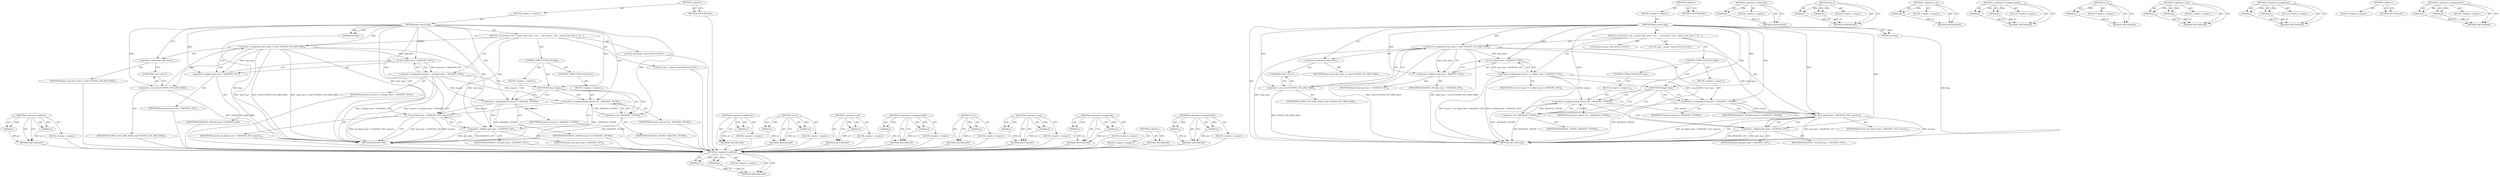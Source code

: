 digraph "&lt;operators&gt;.assignmentOr" {
vulnerable_79 [label=<(METHOD,&lt;operator&gt;.addition)>];
vulnerable_80 [label=<(PARAM,p1)>];
vulnerable_81 [label=<(PARAM,p2)>];
vulnerable_82 [label=<(BLOCK,&lt;empty&gt;,&lt;empty&gt;)>];
vulnerable_83 [label=<(METHOD_RETURN,ANY)>];
vulnerable_6 [label=<(METHOD,&lt;global&gt;)<SUB>1</SUB>>];
vulnerable_7 [label=<(BLOCK,&lt;empty&gt;,&lt;empty&gt;)<SUB>1</SUB>>];
vulnerable_8 [label=<(METHOD,qrio_cpuwd_flag)<SUB>1</SUB>>];
vulnerable_9 [label=<(PARAM,bool flag)<SUB>1</SUB>>];
vulnerable_10 [label=<(BLOCK,{
 	u8 reason1;
 	void __iomem *qrio_base = (vo...,{
 	u8 reason1;
 	void __iomem *qrio_base = (vo...)<SUB>2</SUB>>];
vulnerable_11 [label="<(LOCAL,u8 reason1: u8)<SUB>3</SUB>>"];
vulnerable_12 [label="<(LOCAL,void __iomem: void)<SUB>4</SUB>>"];
vulnerable_13 [label=<(&lt;operator&gt;.assignment,*qrio_base = (void *)CONFIG_SYS_QRIO_BASE)<SUB>4</SUB>>];
vulnerable_14 [label=<(&lt;operator&gt;.indirection,*qrio_base)<SUB>4</SUB>>];
vulnerable_15 [label=<(IDENTIFIER,qrio_base,*qrio_base = (void *)CONFIG_SYS_QRIO_BASE)<SUB>4</SUB>>];
vulnerable_16 [label=<(&lt;operator&gt;.cast,(void *)CONFIG_SYS_QRIO_BASE)<SUB>4</SUB>>];
vulnerable_17 [label=<(UNKNOWN,void *,void *)<SUB>4</SUB>>];
vulnerable_18 [label=<(IDENTIFIER,CONFIG_SYS_QRIO_BASE,(void *)CONFIG_SYS_QRIO_BASE)<SUB>4</SUB>>];
vulnerable_19 [label=<(&lt;operator&gt;.assignment,reason1 = in_8(qrio_base + REASON1_OFF))<SUB>5</SUB>>];
vulnerable_20 [label=<(IDENTIFIER,reason1,reason1 = in_8(qrio_base + REASON1_OFF))<SUB>5</SUB>>];
vulnerable_21 [label=<(in_8,in_8(qrio_base + REASON1_OFF))<SUB>5</SUB>>];
vulnerable_22 [label=<(&lt;operator&gt;.addition,qrio_base + REASON1_OFF)<SUB>5</SUB>>];
vulnerable_23 [label=<(IDENTIFIER,qrio_base,qrio_base + REASON1_OFF)<SUB>5</SUB>>];
vulnerable_24 [label=<(IDENTIFIER,REASON1_OFF,qrio_base + REASON1_OFF)<SUB>5</SUB>>];
vulnerable_25 [label=<(CONTROL_STRUCTURE,IF,if (flag))<SUB>6</SUB>>];
vulnerable_26 [label=<(IDENTIFIER,flag,if (flag))<SUB>6</SUB>>];
vulnerable_27 [label=<(BLOCK,&lt;empty&gt;,&lt;empty&gt;)<SUB>7</SUB>>];
vulnerable_28 [label=<(&lt;operators&gt;.assignmentOr,reason1 |= REASON1_CPUWD)<SUB>7</SUB>>];
vulnerable_29 [label=<(IDENTIFIER,reason1,reason1 |= REASON1_CPUWD)<SUB>7</SUB>>];
vulnerable_30 [label=<(IDENTIFIER,REASON1_CPUWD,reason1 |= REASON1_CPUWD)<SUB>7</SUB>>];
vulnerable_31 [label=<(CONTROL_STRUCTURE,ELSE,else)<SUB>9</SUB>>];
vulnerable_32 [label=<(BLOCK,&lt;empty&gt;,&lt;empty&gt;)<SUB>9</SUB>>];
vulnerable_33 [label=<(&lt;operators&gt;.assignmentAnd,reason1 &amp;= ~REASON1_CPUWD)<SUB>9</SUB>>];
vulnerable_34 [label=<(IDENTIFIER,reason1,reason1 &amp;= ~REASON1_CPUWD)<SUB>9</SUB>>];
vulnerable_35 [label=<(&lt;operator&gt;.not,~REASON1_CPUWD)<SUB>9</SUB>>];
vulnerable_36 [label=<(IDENTIFIER,REASON1_CPUWD,~REASON1_CPUWD)<SUB>9</SUB>>];
vulnerable_37 [label=<(out_8,out_8(qrio_base + REASON1_OFF, reason1))<SUB>10</SUB>>];
vulnerable_38 [label=<(&lt;operator&gt;.addition,qrio_base + REASON1_OFF)<SUB>10</SUB>>];
vulnerable_39 [label=<(IDENTIFIER,qrio_base,qrio_base + REASON1_OFF)<SUB>10</SUB>>];
vulnerable_40 [label=<(IDENTIFIER,REASON1_OFF,qrio_base + REASON1_OFF)<SUB>10</SUB>>];
vulnerable_41 [label=<(IDENTIFIER,reason1,out_8(qrio_base + REASON1_OFF, reason1))<SUB>10</SUB>>];
vulnerable_42 [label=<(METHOD_RETURN,void)<SUB>1</SUB>>];
vulnerable_44 [label=<(METHOD_RETURN,ANY)<SUB>1</SUB>>];
vulnerable_66 [label=<(METHOD,&lt;operator&gt;.indirection)>];
vulnerable_67 [label=<(PARAM,p1)>];
vulnerable_68 [label=<(BLOCK,&lt;empty&gt;,&lt;empty&gt;)>];
vulnerable_69 [label=<(METHOD_RETURN,ANY)>];
vulnerable_98 [label=<(METHOD,out_8)>];
vulnerable_99 [label=<(PARAM,p1)>];
vulnerable_100 [label=<(PARAM,p2)>];
vulnerable_101 [label=<(BLOCK,&lt;empty&gt;,&lt;empty&gt;)>];
vulnerable_102 [label=<(METHOD_RETURN,ANY)>];
vulnerable_94 [label=<(METHOD,&lt;operator&gt;.not)>];
vulnerable_95 [label=<(PARAM,p1)>];
vulnerable_96 [label=<(BLOCK,&lt;empty&gt;,&lt;empty&gt;)>];
vulnerable_97 [label=<(METHOD_RETURN,ANY)>];
vulnerable_89 [label=<(METHOD,&lt;operators&gt;.assignmentAnd)>];
vulnerable_90 [label=<(PARAM,p1)>];
vulnerable_91 [label=<(PARAM,p2)>];
vulnerable_92 [label=<(BLOCK,&lt;empty&gt;,&lt;empty&gt;)>];
vulnerable_93 [label=<(METHOD_RETURN,ANY)>];
vulnerable_75 [label=<(METHOD,in_8)>];
vulnerable_76 [label=<(PARAM,p1)>];
vulnerable_77 [label=<(BLOCK,&lt;empty&gt;,&lt;empty&gt;)>];
vulnerable_78 [label=<(METHOD_RETURN,ANY)>];
vulnerable_70 [label=<(METHOD,&lt;operator&gt;.cast)>];
vulnerable_71 [label=<(PARAM,p1)>];
vulnerable_72 [label=<(PARAM,p2)>];
vulnerable_73 [label=<(BLOCK,&lt;empty&gt;,&lt;empty&gt;)>];
vulnerable_74 [label=<(METHOD_RETURN,ANY)>];
vulnerable_61 [label=<(METHOD,&lt;operator&gt;.assignment)>];
vulnerable_62 [label=<(PARAM,p1)>];
vulnerable_63 [label=<(PARAM,p2)>];
vulnerable_64 [label=<(BLOCK,&lt;empty&gt;,&lt;empty&gt;)>];
vulnerable_65 [label=<(METHOD_RETURN,ANY)>];
vulnerable_55 [label=<(METHOD,&lt;global&gt;)<SUB>1</SUB>>];
vulnerable_56 [label=<(BLOCK,&lt;empty&gt;,&lt;empty&gt;)>];
vulnerable_57 [label=<(METHOD_RETURN,ANY)>];
vulnerable_84 [label=<(METHOD,&lt;operators&gt;.assignmentOr)>];
vulnerable_85 [label=<(PARAM,p1)>];
vulnerable_86 [label=<(PARAM,p2)>];
vulnerable_87 [label=<(BLOCK,&lt;empty&gt;,&lt;empty&gt;)>];
vulnerable_88 [label=<(METHOD_RETURN,ANY)>];
fixed_79 [label=<(METHOD,&lt;operator&gt;.addition)>];
fixed_80 [label=<(PARAM,p1)>];
fixed_81 [label=<(PARAM,p2)>];
fixed_82 [label=<(BLOCK,&lt;empty&gt;,&lt;empty&gt;)>];
fixed_83 [label=<(METHOD_RETURN,ANY)>];
fixed_6 [label=<(METHOD,&lt;global&gt;)<SUB>1</SUB>>];
fixed_7 [label=<(BLOCK,&lt;empty&gt;,&lt;empty&gt;)<SUB>1</SUB>>];
fixed_8 [label=<(METHOD,qrio_cpuwd_flag)<SUB>1</SUB>>];
fixed_9 [label=<(PARAM,bool flag)<SUB>1</SUB>>];
fixed_10 [label=<(BLOCK,{
 	u8 reason1;
 	void __iomem *qrio_base = (vo...,{
 	u8 reason1;
 	void __iomem *qrio_base = (vo...)<SUB>2</SUB>>];
fixed_11 [label="<(LOCAL,u8 reason1: u8)<SUB>3</SUB>>"];
fixed_12 [label="<(LOCAL,void __iomem: void)<SUB>4</SUB>>"];
fixed_13 [label=<(&lt;operator&gt;.assignment,*qrio_base = (void *)CONFIG_SYS_QRIO_BASE)<SUB>4</SUB>>];
fixed_14 [label=<(&lt;operator&gt;.indirection,*qrio_base)<SUB>4</SUB>>];
fixed_15 [label=<(IDENTIFIER,qrio_base,*qrio_base = (void *)CONFIG_SYS_QRIO_BASE)<SUB>4</SUB>>];
fixed_16 [label=<(&lt;operator&gt;.cast,(void *)CONFIG_SYS_QRIO_BASE)<SUB>4</SUB>>];
fixed_17 [label=<(UNKNOWN,void *,void *)<SUB>4</SUB>>];
fixed_18 [label=<(IDENTIFIER,CONFIG_SYS_QRIO_BASE,(void *)CONFIG_SYS_QRIO_BASE)<SUB>4</SUB>>];
fixed_19 [label=<(&lt;operator&gt;.assignment,reason1 = in_8(qrio_base + REASON1_OFF))<SUB>6</SUB>>];
fixed_20 [label=<(IDENTIFIER,reason1,reason1 = in_8(qrio_base + REASON1_OFF))<SUB>6</SUB>>];
fixed_21 [label=<(in_8,in_8(qrio_base + REASON1_OFF))<SUB>6</SUB>>];
fixed_22 [label=<(&lt;operator&gt;.addition,qrio_base + REASON1_OFF)<SUB>6</SUB>>];
fixed_23 [label=<(IDENTIFIER,qrio_base,qrio_base + REASON1_OFF)<SUB>6</SUB>>];
fixed_24 [label=<(IDENTIFIER,REASON1_OFF,qrio_base + REASON1_OFF)<SUB>6</SUB>>];
fixed_25 [label=<(CONTROL_STRUCTURE,IF,if (flag))<SUB>7</SUB>>];
fixed_26 [label=<(IDENTIFIER,flag,if (flag))<SUB>7</SUB>>];
fixed_27 [label=<(BLOCK,&lt;empty&gt;,&lt;empty&gt;)<SUB>8</SUB>>];
fixed_28 [label=<(&lt;operators&gt;.assignmentOr,reason1 |= REASON1_CPUWD)<SUB>8</SUB>>];
fixed_29 [label=<(IDENTIFIER,reason1,reason1 |= REASON1_CPUWD)<SUB>8</SUB>>];
fixed_30 [label=<(IDENTIFIER,REASON1_CPUWD,reason1 |= REASON1_CPUWD)<SUB>8</SUB>>];
fixed_31 [label=<(CONTROL_STRUCTURE,ELSE,else)<SUB>10</SUB>>];
fixed_32 [label=<(BLOCK,&lt;empty&gt;,&lt;empty&gt;)<SUB>10</SUB>>];
fixed_33 [label=<(&lt;operators&gt;.assignmentAnd,reason1 &amp;= ~REASON1_CPUWD)<SUB>10</SUB>>];
fixed_34 [label=<(IDENTIFIER,reason1,reason1 &amp;= ~REASON1_CPUWD)<SUB>10</SUB>>];
fixed_35 [label=<(&lt;operator&gt;.not,~REASON1_CPUWD)<SUB>10</SUB>>];
fixed_36 [label=<(IDENTIFIER,REASON1_CPUWD,~REASON1_CPUWD)<SUB>10</SUB>>];
fixed_37 [label=<(out_8,out_8(qrio_base + REASON1_OFF, reason1))<SUB>11</SUB>>];
fixed_38 [label=<(&lt;operator&gt;.addition,qrio_base + REASON1_OFF)<SUB>11</SUB>>];
fixed_39 [label=<(IDENTIFIER,qrio_base,qrio_base + REASON1_OFF)<SUB>11</SUB>>];
fixed_40 [label=<(IDENTIFIER,REASON1_OFF,qrio_base + REASON1_OFF)<SUB>11</SUB>>];
fixed_41 [label=<(IDENTIFIER,reason1,out_8(qrio_base + REASON1_OFF, reason1))<SUB>11</SUB>>];
fixed_42 [label=<(METHOD_RETURN,void)<SUB>1</SUB>>];
fixed_44 [label=<(METHOD_RETURN,ANY)<SUB>1</SUB>>];
fixed_66 [label=<(METHOD,&lt;operator&gt;.indirection)>];
fixed_67 [label=<(PARAM,p1)>];
fixed_68 [label=<(BLOCK,&lt;empty&gt;,&lt;empty&gt;)>];
fixed_69 [label=<(METHOD_RETURN,ANY)>];
fixed_98 [label=<(METHOD,out_8)>];
fixed_99 [label=<(PARAM,p1)>];
fixed_100 [label=<(PARAM,p2)>];
fixed_101 [label=<(BLOCK,&lt;empty&gt;,&lt;empty&gt;)>];
fixed_102 [label=<(METHOD_RETURN,ANY)>];
fixed_94 [label=<(METHOD,&lt;operator&gt;.not)>];
fixed_95 [label=<(PARAM,p1)>];
fixed_96 [label=<(BLOCK,&lt;empty&gt;,&lt;empty&gt;)>];
fixed_97 [label=<(METHOD_RETURN,ANY)>];
fixed_89 [label=<(METHOD,&lt;operators&gt;.assignmentAnd)>];
fixed_90 [label=<(PARAM,p1)>];
fixed_91 [label=<(PARAM,p2)>];
fixed_92 [label=<(BLOCK,&lt;empty&gt;,&lt;empty&gt;)>];
fixed_93 [label=<(METHOD_RETURN,ANY)>];
fixed_75 [label=<(METHOD,in_8)>];
fixed_76 [label=<(PARAM,p1)>];
fixed_77 [label=<(BLOCK,&lt;empty&gt;,&lt;empty&gt;)>];
fixed_78 [label=<(METHOD_RETURN,ANY)>];
fixed_70 [label=<(METHOD,&lt;operator&gt;.cast)>];
fixed_71 [label=<(PARAM,p1)>];
fixed_72 [label=<(PARAM,p2)>];
fixed_73 [label=<(BLOCK,&lt;empty&gt;,&lt;empty&gt;)>];
fixed_74 [label=<(METHOD_RETURN,ANY)>];
fixed_61 [label=<(METHOD,&lt;operator&gt;.assignment)>];
fixed_62 [label=<(PARAM,p1)>];
fixed_63 [label=<(PARAM,p2)>];
fixed_64 [label=<(BLOCK,&lt;empty&gt;,&lt;empty&gt;)>];
fixed_65 [label=<(METHOD_RETURN,ANY)>];
fixed_55 [label=<(METHOD,&lt;global&gt;)<SUB>1</SUB>>];
fixed_56 [label=<(BLOCK,&lt;empty&gt;,&lt;empty&gt;)>];
fixed_57 [label=<(METHOD_RETURN,ANY)>];
fixed_84 [label=<(METHOD,&lt;operators&gt;.assignmentOr)>];
fixed_85 [label=<(PARAM,p1)>];
fixed_86 [label=<(PARAM,p2)>];
fixed_87 [label=<(BLOCK,&lt;empty&gt;,&lt;empty&gt;)>];
fixed_88 [label=<(METHOD_RETURN,ANY)>];
vulnerable_79 -> vulnerable_80  [key=0, label="AST: "];
vulnerable_79 -> vulnerable_80  [key=1, label="DDG: "];
vulnerable_79 -> vulnerable_82  [key=0, label="AST: "];
vulnerable_79 -> vulnerable_81  [key=0, label="AST: "];
vulnerable_79 -> vulnerable_81  [key=1, label="DDG: "];
vulnerable_79 -> vulnerable_83  [key=0, label="AST: "];
vulnerable_79 -> vulnerable_83  [key=1, label="CFG: "];
vulnerable_80 -> vulnerable_83  [key=0, label="DDG: p1"];
vulnerable_81 -> vulnerable_83  [key=0, label="DDG: p2"];
vulnerable_82 -> fixed_79  [key=0];
vulnerable_83 -> fixed_79  [key=0];
vulnerable_6 -> vulnerable_7  [key=0, label="AST: "];
vulnerable_6 -> vulnerable_44  [key=0, label="AST: "];
vulnerable_6 -> vulnerable_44  [key=1, label="CFG: "];
vulnerable_7 -> vulnerable_8  [key=0, label="AST: "];
vulnerable_8 -> vulnerable_9  [key=0, label="AST: "];
vulnerable_8 -> vulnerable_9  [key=1, label="DDG: "];
vulnerable_8 -> vulnerable_10  [key=0, label="AST: "];
vulnerable_8 -> vulnerable_42  [key=0, label="AST: "];
vulnerable_8 -> vulnerable_14  [key=0, label="CFG: "];
vulnerable_8 -> vulnerable_13  [key=0, label="DDG: "];
vulnerable_8 -> vulnerable_26  [key=0, label="DDG: "];
vulnerable_8 -> vulnerable_37  [key=0, label="DDG: "];
vulnerable_8 -> vulnerable_16  [key=0, label="DDG: "];
vulnerable_8 -> vulnerable_21  [key=0, label="DDG: "];
vulnerable_8 -> vulnerable_28  [key=0, label="DDG: "];
vulnerable_8 -> vulnerable_38  [key=0, label="DDG: "];
vulnerable_8 -> vulnerable_22  [key=0, label="DDG: "];
vulnerable_8 -> vulnerable_33  [key=0, label="DDG: "];
vulnerable_8 -> vulnerable_35  [key=0, label="DDG: "];
vulnerable_9 -> vulnerable_42  [key=0, label="DDG: flag"];
vulnerable_10 -> vulnerable_11  [key=0, label="AST: "];
vulnerable_10 -> vulnerable_12  [key=0, label="AST: "];
vulnerable_10 -> vulnerable_13  [key=0, label="AST: "];
vulnerable_10 -> vulnerable_19  [key=0, label="AST: "];
vulnerable_10 -> vulnerable_25  [key=0, label="AST: "];
vulnerable_10 -> vulnerable_37  [key=0, label="AST: "];
vulnerable_11 -> fixed_79  [key=0];
vulnerable_12 -> fixed_79  [key=0];
vulnerable_13 -> vulnerable_14  [key=0, label="AST: "];
vulnerable_13 -> vulnerable_16  [key=0, label="AST: "];
vulnerable_13 -> vulnerable_22  [key=0, label="CFG: "];
vulnerable_13 -> vulnerable_22  [key=1, label="DDG: *qrio_base"];
vulnerable_13 -> vulnerable_42  [key=0, label="DDG: *qrio_base"];
vulnerable_13 -> vulnerable_42  [key=1, label="DDG: (void *)CONFIG_SYS_QRIO_BASE"];
vulnerable_13 -> vulnerable_42  [key=2, label="DDG: *qrio_base = (void *)CONFIG_SYS_QRIO_BASE"];
vulnerable_13 -> vulnerable_37  [key=0, label="DDG: *qrio_base"];
vulnerable_13 -> vulnerable_21  [key=0, label="DDG: *qrio_base"];
vulnerable_13 -> vulnerable_38  [key=0, label="DDG: *qrio_base"];
vulnerable_14 -> vulnerable_15  [key=0, label="AST: "];
vulnerable_14 -> vulnerable_17  [key=0, label="CFG: "];
vulnerable_15 -> fixed_79  [key=0];
vulnerable_16 -> vulnerable_17  [key=0, label="AST: "];
vulnerable_16 -> vulnerable_18  [key=0, label="AST: "];
vulnerable_16 -> vulnerable_13  [key=0, label="CFG: "];
vulnerable_16 -> vulnerable_42  [key=0, label="DDG: CONFIG_SYS_QRIO_BASE"];
vulnerable_17 -> vulnerable_16  [key=0, label="CFG: "];
vulnerable_18 -> fixed_79  [key=0];
vulnerable_19 -> vulnerable_20  [key=0, label="AST: "];
vulnerable_19 -> vulnerable_21  [key=0, label="AST: "];
vulnerable_19 -> vulnerable_26  [key=0, label="CFG: "];
vulnerable_19 -> vulnerable_42  [key=0, label="DDG: in_8(qrio_base + REASON1_OFF)"];
vulnerable_19 -> vulnerable_42  [key=1, label="DDG: reason1 = in_8(qrio_base + REASON1_OFF)"];
vulnerable_19 -> vulnerable_28  [key=0, label="DDG: reason1"];
vulnerable_19 -> vulnerable_33  [key=0, label="DDG: reason1"];
vulnerable_20 -> fixed_79  [key=0];
vulnerable_21 -> vulnerable_22  [key=0, label="AST: "];
vulnerable_21 -> vulnerable_19  [key=0, label="CFG: "];
vulnerable_21 -> vulnerable_19  [key=1, label="DDG: qrio_base + REASON1_OFF"];
vulnerable_22 -> vulnerable_23  [key=0, label="AST: "];
vulnerable_22 -> vulnerable_24  [key=0, label="AST: "];
vulnerable_22 -> vulnerable_21  [key=0, label="CFG: "];
vulnerable_23 -> fixed_79  [key=0];
vulnerable_24 -> fixed_79  [key=0];
vulnerable_25 -> vulnerable_26  [key=0, label="AST: "];
vulnerable_25 -> vulnerable_27  [key=0, label="AST: "];
vulnerable_25 -> vulnerable_31  [key=0, label="AST: "];
vulnerable_26 -> vulnerable_28  [key=0, label="CFG: "];
vulnerable_26 -> vulnerable_28  [key=1, label="CDG: "];
vulnerable_26 -> vulnerable_35  [key=0, label="CFG: "];
vulnerable_26 -> vulnerable_35  [key=1, label="CDG: "];
vulnerable_26 -> vulnerable_33  [key=0, label="CDG: "];
vulnerable_27 -> vulnerable_28  [key=0, label="AST: "];
vulnerable_28 -> vulnerable_29  [key=0, label="AST: "];
vulnerable_28 -> vulnerable_30  [key=0, label="AST: "];
vulnerable_28 -> vulnerable_38  [key=0, label="CFG: "];
vulnerable_28 -> vulnerable_42  [key=0, label="DDG: REASON1_CPUWD"];
vulnerable_28 -> vulnerable_37  [key=0, label="DDG: reason1"];
vulnerable_29 -> fixed_79  [key=0];
vulnerable_30 -> fixed_79  [key=0];
vulnerable_31 -> vulnerable_32  [key=0, label="AST: "];
vulnerable_32 -> vulnerable_33  [key=0, label="AST: "];
vulnerable_33 -> vulnerable_34  [key=0, label="AST: "];
vulnerable_33 -> vulnerable_35  [key=0, label="AST: "];
vulnerable_33 -> vulnerable_38  [key=0, label="CFG: "];
vulnerable_33 -> vulnerable_42  [key=0, label="DDG: ~REASON1_CPUWD"];
vulnerable_33 -> vulnerable_37  [key=0, label="DDG: reason1"];
vulnerable_34 -> fixed_79  [key=0];
vulnerable_35 -> vulnerable_36  [key=0, label="AST: "];
vulnerable_35 -> vulnerable_33  [key=0, label="CFG: "];
vulnerable_35 -> vulnerable_33  [key=1, label="DDG: REASON1_CPUWD"];
vulnerable_35 -> vulnerable_42  [key=0, label="DDG: REASON1_CPUWD"];
vulnerable_36 -> fixed_79  [key=0];
vulnerable_37 -> vulnerable_38  [key=0, label="AST: "];
vulnerable_37 -> vulnerable_41  [key=0, label="AST: "];
vulnerable_37 -> vulnerable_42  [key=0, label="CFG: "];
vulnerable_37 -> vulnerable_42  [key=1, label="DDG: qrio_base + REASON1_OFF"];
vulnerable_37 -> vulnerable_42  [key=2, label="DDG: reason1"];
vulnerable_37 -> vulnerable_42  [key=3, label="DDG: out_8(qrio_base + REASON1_OFF, reason1)"];
vulnerable_38 -> vulnerable_39  [key=0, label="AST: "];
vulnerable_38 -> vulnerable_40  [key=0, label="AST: "];
vulnerable_38 -> vulnerable_37  [key=0, label="CFG: "];
vulnerable_38 -> vulnerable_42  [key=0, label="DDG: qrio_base"];
vulnerable_38 -> vulnerable_42  [key=1, label="DDG: REASON1_OFF"];
vulnerable_39 -> fixed_79  [key=0];
vulnerable_40 -> fixed_79  [key=0];
vulnerable_41 -> fixed_79  [key=0];
vulnerable_42 -> fixed_79  [key=0];
vulnerable_44 -> fixed_79  [key=0];
vulnerable_66 -> vulnerable_67  [key=0, label="AST: "];
vulnerable_66 -> vulnerable_67  [key=1, label="DDG: "];
vulnerable_66 -> vulnerable_68  [key=0, label="AST: "];
vulnerable_66 -> vulnerable_69  [key=0, label="AST: "];
vulnerable_66 -> vulnerable_69  [key=1, label="CFG: "];
vulnerable_67 -> vulnerable_69  [key=0, label="DDG: p1"];
vulnerable_68 -> fixed_79  [key=0];
vulnerable_69 -> fixed_79  [key=0];
vulnerable_98 -> vulnerable_99  [key=0, label="AST: "];
vulnerable_98 -> vulnerable_99  [key=1, label="DDG: "];
vulnerable_98 -> vulnerable_101  [key=0, label="AST: "];
vulnerable_98 -> vulnerable_100  [key=0, label="AST: "];
vulnerable_98 -> vulnerable_100  [key=1, label="DDG: "];
vulnerable_98 -> vulnerable_102  [key=0, label="AST: "];
vulnerable_98 -> vulnerable_102  [key=1, label="CFG: "];
vulnerable_99 -> vulnerable_102  [key=0, label="DDG: p1"];
vulnerable_100 -> vulnerable_102  [key=0, label="DDG: p2"];
vulnerable_101 -> fixed_79  [key=0];
vulnerable_102 -> fixed_79  [key=0];
vulnerable_94 -> vulnerable_95  [key=0, label="AST: "];
vulnerable_94 -> vulnerable_95  [key=1, label="DDG: "];
vulnerable_94 -> vulnerable_96  [key=0, label="AST: "];
vulnerable_94 -> vulnerable_97  [key=0, label="AST: "];
vulnerable_94 -> vulnerable_97  [key=1, label="CFG: "];
vulnerable_95 -> vulnerable_97  [key=0, label="DDG: p1"];
vulnerable_96 -> fixed_79  [key=0];
vulnerable_97 -> fixed_79  [key=0];
vulnerable_89 -> vulnerable_90  [key=0, label="AST: "];
vulnerable_89 -> vulnerable_90  [key=1, label="DDG: "];
vulnerable_89 -> vulnerable_92  [key=0, label="AST: "];
vulnerable_89 -> vulnerable_91  [key=0, label="AST: "];
vulnerable_89 -> vulnerable_91  [key=1, label="DDG: "];
vulnerable_89 -> vulnerable_93  [key=0, label="AST: "];
vulnerable_89 -> vulnerable_93  [key=1, label="CFG: "];
vulnerable_90 -> vulnerable_93  [key=0, label="DDG: p1"];
vulnerable_91 -> vulnerable_93  [key=0, label="DDG: p2"];
vulnerable_92 -> fixed_79  [key=0];
vulnerable_93 -> fixed_79  [key=0];
vulnerable_75 -> vulnerable_76  [key=0, label="AST: "];
vulnerable_75 -> vulnerable_76  [key=1, label="DDG: "];
vulnerable_75 -> vulnerable_77  [key=0, label="AST: "];
vulnerable_75 -> vulnerable_78  [key=0, label="AST: "];
vulnerable_75 -> vulnerable_78  [key=1, label="CFG: "];
vulnerable_76 -> vulnerable_78  [key=0, label="DDG: p1"];
vulnerable_77 -> fixed_79  [key=0];
vulnerable_78 -> fixed_79  [key=0];
vulnerable_70 -> vulnerable_71  [key=0, label="AST: "];
vulnerable_70 -> vulnerable_71  [key=1, label="DDG: "];
vulnerable_70 -> vulnerable_73  [key=0, label="AST: "];
vulnerable_70 -> vulnerable_72  [key=0, label="AST: "];
vulnerable_70 -> vulnerable_72  [key=1, label="DDG: "];
vulnerable_70 -> vulnerable_74  [key=0, label="AST: "];
vulnerable_70 -> vulnerable_74  [key=1, label="CFG: "];
vulnerable_71 -> vulnerable_74  [key=0, label="DDG: p1"];
vulnerable_72 -> vulnerable_74  [key=0, label="DDG: p2"];
vulnerable_73 -> fixed_79  [key=0];
vulnerable_74 -> fixed_79  [key=0];
vulnerable_61 -> vulnerable_62  [key=0, label="AST: "];
vulnerable_61 -> vulnerable_62  [key=1, label="DDG: "];
vulnerable_61 -> vulnerable_64  [key=0, label="AST: "];
vulnerable_61 -> vulnerable_63  [key=0, label="AST: "];
vulnerable_61 -> vulnerable_63  [key=1, label="DDG: "];
vulnerable_61 -> vulnerable_65  [key=0, label="AST: "];
vulnerable_61 -> vulnerable_65  [key=1, label="CFG: "];
vulnerable_62 -> vulnerable_65  [key=0, label="DDG: p1"];
vulnerable_63 -> vulnerable_65  [key=0, label="DDG: p2"];
vulnerable_64 -> fixed_79  [key=0];
vulnerable_65 -> fixed_79  [key=0];
vulnerable_55 -> vulnerable_56  [key=0, label="AST: "];
vulnerable_55 -> vulnerable_57  [key=0, label="AST: "];
vulnerable_55 -> vulnerable_57  [key=1, label="CFG: "];
vulnerable_56 -> fixed_79  [key=0];
vulnerable_57 -> fixed_79  [key=0];
vulnerable_84 -> vulnerable_85  [key=0, label="AST: "];
vulnerable_84 -> vulnerable_85  [key=1, label="DDG: "];
vulnerable_84 -> vulnerable_87  [key=0, label="AST: "];
vulnerable_84 -> vulnerable_86  [key=0, label="AST: "];
vulnerable_84 -> vulnerable_86  [key=1, label="DDG: "];
vulnerable_84 -> vulnerable_88  [key=0, label="AST: "];
vulnerable_84 -> vulnerable_88  [key=1, label="CFG: "];
vulnerable_85 -> vulnerable_88  [key=0, label="DDG: p1"];
vulnerable_86 -> vulnerable_88  [key=0, label="DDG: p2"];
vulnerable_87 -> fixed_79  [key=0];
vulnerable_88 -> fixed_79  [key=0];
fixed_79 -> fixed_80  [key=0, label="AST: "];
fixed_79 -> fixed_80  [key=1, label="DDG: "];
fixed_79 -> fixed_82  [key=0, label="AST: "];
fixed_79 -> fixed_81  [key=0, label="AST: "];
fixed_79 -> fixed_81  [key=1, label="DDG: "];
fixed_79 -> fixed_83  [key=0, label="AST: "];
fixed_79 -> fixed_83  [key=1, label="CFG: "];
fixed_80 -> fixed_83  [key=0, label="DDG: p1"];
fixed_81 -> fixed_83  [key=0, label="DDG: p2"];
fixed_6 -> fixed_7  [key=0, label="AST: "];
fixed_6 -> fixed_44  [key=0, label="AST: "];
fixed_6 -> fixed_44  [key=1, label="CFG: "];
fixed_7 -> fixed_8  [key=0, label="AST: "];
fixed_8 -> fixed_9  [key=0, label="AST: "];
fixed_8 -> fixed_9  [key=1, label="DDG: "];
fixed_8 -> fixed_10  [key=0, label="AST: "];
fixed_8 -> fixed_42  [key=0, label="AST: "];
fixed_8 -> fixed_14  [key=0, label="CFG: "];
fixed_8 -> fixed_13  [key=0, label="DDG: "];
fixed_8 -> fixed_26  [key=0, label="DDG: "];
fixed_8 -> fixed_37  [key=0, label="DDG: "];
fixed_8 -> fixed_16  [key=0, label="DDG: "];
fixed_8 -> fixed_21  [key=0, label="DDG: "];
fixed_8 -> fixed_28  [key=0, label="DDG: "];
fixed_8 -> fixed_38  [key=0, label="DDG: "];
fixed_8 -> fixed_22  [key=0, label="DDG: "];
fixed_8 -> fixed_33  [key=0, label="DDG: "];
fixed_8 -> fixed_35  [key=0, label="DDG: "];
fixed_9 -> fixed_42  [key=0, label="DDG: flag"];
fixed_10 -> fixed_11  [key=0, label="AST: "];
fixed_10 -> fixed_12  [key=0, label="AST: "];
fixed_10 -> fixed_13  [key=0, label="AST: "];
fixed_10 -> fixed_19  [key=0, label="AST: "];
fixed_10 -> fixed_25  [key=0, label="AST: "];
fixed_10 -> fixed_37  [key=0, label="AST: "];
fixed_13 -> fixed_14  [key=0, label="AST: "];
fixed_13 -> fixed_16  [key=0, label="AST: "];
fixed_13 -> fixed_22  [key=0, label="CFG: "];
fixed_13 -> fixed_22  [key=1, label="DDG: *qrio_base"];
fixed_13 -> fixed_42  [key=0, label="DDG: *qrio_base"];
fixed_13 -> fixed_42  [key=1, label="DDG: (void *)CONFIG_SYS_QRIO_BASE"];
fixed_13 -> fixed_42  [key=2, label="DDG: *qrio_base = (void *)CONFIG_SYS_QRIO_BASE"];
fixed_13 -> fixed_37  [key=0, label="DDG: *qrio_base"];
fixed_13 -> fixed_21  [key=0, label="DDG: *qrio_base"];
fixed_13 -> fixed_38  [key=0, label="DDG: *qrio_base"];
fixed_14 -> fixed_15  [key=0, label="AST: "];
fixed_14 -> fixed_17  [key=0, label="CFG: "];
fixed_16 -> fixed_17  [key=0, label="AST: "];
fixed_16 -> fixed_18  [key=0, label="AST: "];
fixed_16 -> fixed_13  [key=0, label="CFG: "];
fixed_16 -> fixed_42  [key=0, label="DDG: CONFIG_SYS_QRIO_BASE"];
fixed_17 -> fixed_16  [key=0, label="CFG: "];
fixed_19 -> fixed_20  [key=0, label="AST: "];
fixed_19 -> fixed_21  [key=0, label="AST: "];
fixed_19 -> fixed_26  [key=0, label="CFG: "];
fixed_19 -> fixed_42  [key=0, label="DDG: in_8(qrio_base + REASON1_OFF)"];
fixed_19 -> fixed_42  [key=1, label="DDG: reason1 = in_8(qrio_base + REASON1_OFF)"];
fixed_19 -> fixed_28  [key=0, label="DDG: reason1"];
fixed_19 -> fixed_33  [key=0, label="DDG: reason1"];
fixed_21 -> fixed_22  [key=0, label="AST: "];
fixed_21 -> fixed_19  [key=0, label="CFG: "];
fixed_21 -> fixed_19  [key=1, label="DDG: qrio_base + REASON1_OFF"];
fixed_22 -> fixed_23  [key=0, label="AST: "];
fixed_22 -> fixed_24  [key=0, label="AST: "];
fixed_22 -> fixed_21  [key=0, label="CFG: "];
fixed_25 -> fixed_26  [key=0, label="AST: "];
fixed_25 -> fixed_27  [key=0, label="AST: "];
fixed_25 -> fixed_31  [key=0, label="AST: "];
fixed_26 -> fixed_28  [key=0, label="CFG: "];
fixed_26 -> fixed_28  [key=1, label="CDG: "];
fixed_26 -> fixed_35  [key=0, label="CFG: "];
fixed_26 -> fixed_35  [key=1, label="CDG: "];
fixed_26 -> fixed_33  [key=0, label="CDG: "];
fixed_27 -> fixed_28  [key=0, label="AST: "];
fixed_28 -> fixed_29  [key=0, label="AST: "];
fixed_28 -> fixed_30  [key=0, label="AST: "];
fixed_28 -> fixed_38  [key=0, label="CFG: "];
fixed_28 -> fixed_42  [key=0, label="DDG: REASON1_CPUWD"];
fixed_28 -> fixed_37  [key=0, label="DDG: reason1"];
fixed_31 -> fixed_32  [key=0, label="AST: "];
fixed_32 -> fixed_33  [key=0, label="AST: "];
fixed_33 -> fixed_34  [key=0, label="AST: "];
fixed_33 -> fixed_35  [key=0, label="AST: "];
fixed_33 -> fixed_38  [key=0, label="CFG: "];
fixed_33 -> fixed_42  [key=0, label="DDG: ~REASON1_CPUWD"];
fixed_33 -> fixed_37  [key=0, label="DDG: reason1"];
fixed_35 -> fixed_36  [key=0, label="AST: "];
fixed_35 -> fixed_33  [key=0, label="CFG: "];
fixed_35 -> fixed_33  [key=1, label="DDG: REASON1_CPUWD"];
fixed_35 -> fixed_42  [key=0, label="DDG: REASON1_CPUWD"];
fixed_37 -> fixed_38  [key=0, label="AST: "];
fixed_37 -> fixed_41  [key=0, label="AST: "];
fixed_37 -> fixed_42  [key=0, label="CFG: "];
fixed_37 -> fixed_42  [key=1, label="DDG: qrio_base + REASON1_OFF"];
fixed_37 -> fixed_42  [key=2, label="DDG: reason1"];
fixed_37 -> fixed_42  [key=3, label="DDG: out_8(qrio_base + REASON1_OFF, reason1)"];
fixed_38 -> fixed_39  [key=0, label="AST: "];
fixed_38 -> fixed_40  [key=0, label="AST: "];
fixed_38 -> fixed_37  [key=0, label="CFG: "];
fixed_38 -> fixed_42  [key=0, label="DDG: qrio_base"];
fixed_38 -> fixed_42  [key=1, label="DDG: REASON1_OFF"];
fixed_66 -> fixed_67  [key=0, label="AST: "];
fixed_66 -> fixed_67  [key=1, label="DDG: "];
fixed_66 -> fixed_68  [key=0, label="AST: "];
fixed_66 -> fixed_69  [key=0, label="AST: "];
fixed_66 -> fixed_69  [key=1, label="CFG: "];
fixed_67 -> fixed_69  [key=0, label="DDG: p1"];
fixed_98 -> fixed_99  [key=0, label="AST: "];
fixed_98 -> fixed_99  [key=1, label="DDG: "];
fixed_98 -> fixed_101  [key=0, label="AST: "];
fixed_98 -> fixed_100  [key=0, label="AST: "];
fixed_98 -> fixed_100  [key=1, label="DDG: "];
fixed_98 -> fixed_102  [key=0, label="AST: "];
fixed_98 -> fixed_102  [key=1, label="CFG: "];
fixed_99 -> fixed_102  [key=0, label="DDG: p1"];
fixed_100 -> fixed_102  [key=0, label="DDG: p2"];
fixed_94 -> fixed_95  [key=0, label="AST: "];
fixed_94 -> fixed_95  [key=1, label="DDG: "];
fixed_94 -> fixed_96  [key=0, label="AST: "];
fixed_94 -> fixed_97  [key=0, label="AST: "];
fixed_94 -> fixed_97  [key=1, label="CFG: "];
fixed_95 -> fixed_97  [key=0, label="DDG: p1"];
fixed_89 -> fixed_90  [key=0, label="AST: "];
fixed_89 -> fixed_90  [key=1, label="DDG: "];
fixed_89 -> fixed_92  [key=0, label="AST: "];
fixed_89 -> fixed_91  [key=0, label="AST: "];
fixed_89 -> fixed_91  [key=1, label="DDG: "];
fixed_89 -> fixed_93  [key=0, label="AST: "];
fixed_89 -> fixed_93  [key=1, label="CFG: "];
fixed_90 -> fixed_93  [key=0, label="DDG: p1"];
fixed_91 -> fixed_93  [key=0, label="DDG: p2"];
fixed_75 -> fixed_76  [key=0, label="AST: "];
fixed_75 -> fixed_76  [key=1, label="DDG: "];
fixed_75 -> fixed_77  [key=0, label="AST: "];
fixed_75 -> fixed_78  [key=0, label="AST: "];
fixed_75 -> fixed_78  [key=1, label="CFG: "];
fixed_76 -> fixed_78  [key=0, label="DDG: p1"];
fixed_70 -> fixed_71  [key=0, label="AST: "];
fixed_70 -> fixed_71  [key=1, label="DDG: "];
fixed_70 -> fixed_73  [key=0, label="AST: "];
fixed_70 -> fixed_72  [key=0, label="AST: "];
fixed_70 -> fixed_72  [key=1, label="DDG: "];
fixed_70 -> fixed_74  [key=0, label="AST: "];
fixed_70 -> fixed_74  [key=1, label="CFG: "];
fixed_71 -> fixed_74  [key=0, label="DDG: p1"];
fixed_72 -> fixed_74  [key=0, label="DDG: p2"];
fixed_61 -> fixed_62  [key=0, label="AST: "];
fixed_61 -> fixed_62  [key=1, label="DDG: "];
fixed_61 -> fixed_64  [key=0, label="AST: "];
fixed_61 -> fixed_63  [key=0, label="AST: "];
fixed_61 -> fixed_63  [key=1, label="DDG: "];
fixed_61 -> fixed_65  [key=0, label="AST: "];
fixed_61 -> fixed_65  [key=1, label="CFG: "];
fixed_62 -> fixed_65  [key=0, label="DDG: p1"];
fixed_63 -> fixed_65  [key=0, label="DDG: p2"];
fixed_55 -> fixed_56  [key=0, label="AST: "];
fixed_55 -> fixed_57  [key=0, label="AST: "];
fixed_55 -> fixed_57  [key=1, label="CFG: "];
fixed_84 -> fixed_85  [key=0, label="AST: "];
fixed_84 -> fixed_85  [key=1, label="DDG: "];
fixed_84 -> fixed_87  [key=0, label="AST: "];
fixed_84 -> fixed_86  [key=0, label="AST: "];
fixed_84 -> fixed_86  [key=1, label="DDG: "];
fixed_84 -> fixed_88  [key=0, label="AST: "];
fixed_84 -> fixed_88  [key=1, label="CFG: "];
fixed_85 -> fixed_88  [key=0, label="DDG: p1"];
fixed_86 -> fixed_88  [key=0, label="DDG: p2"];
}
